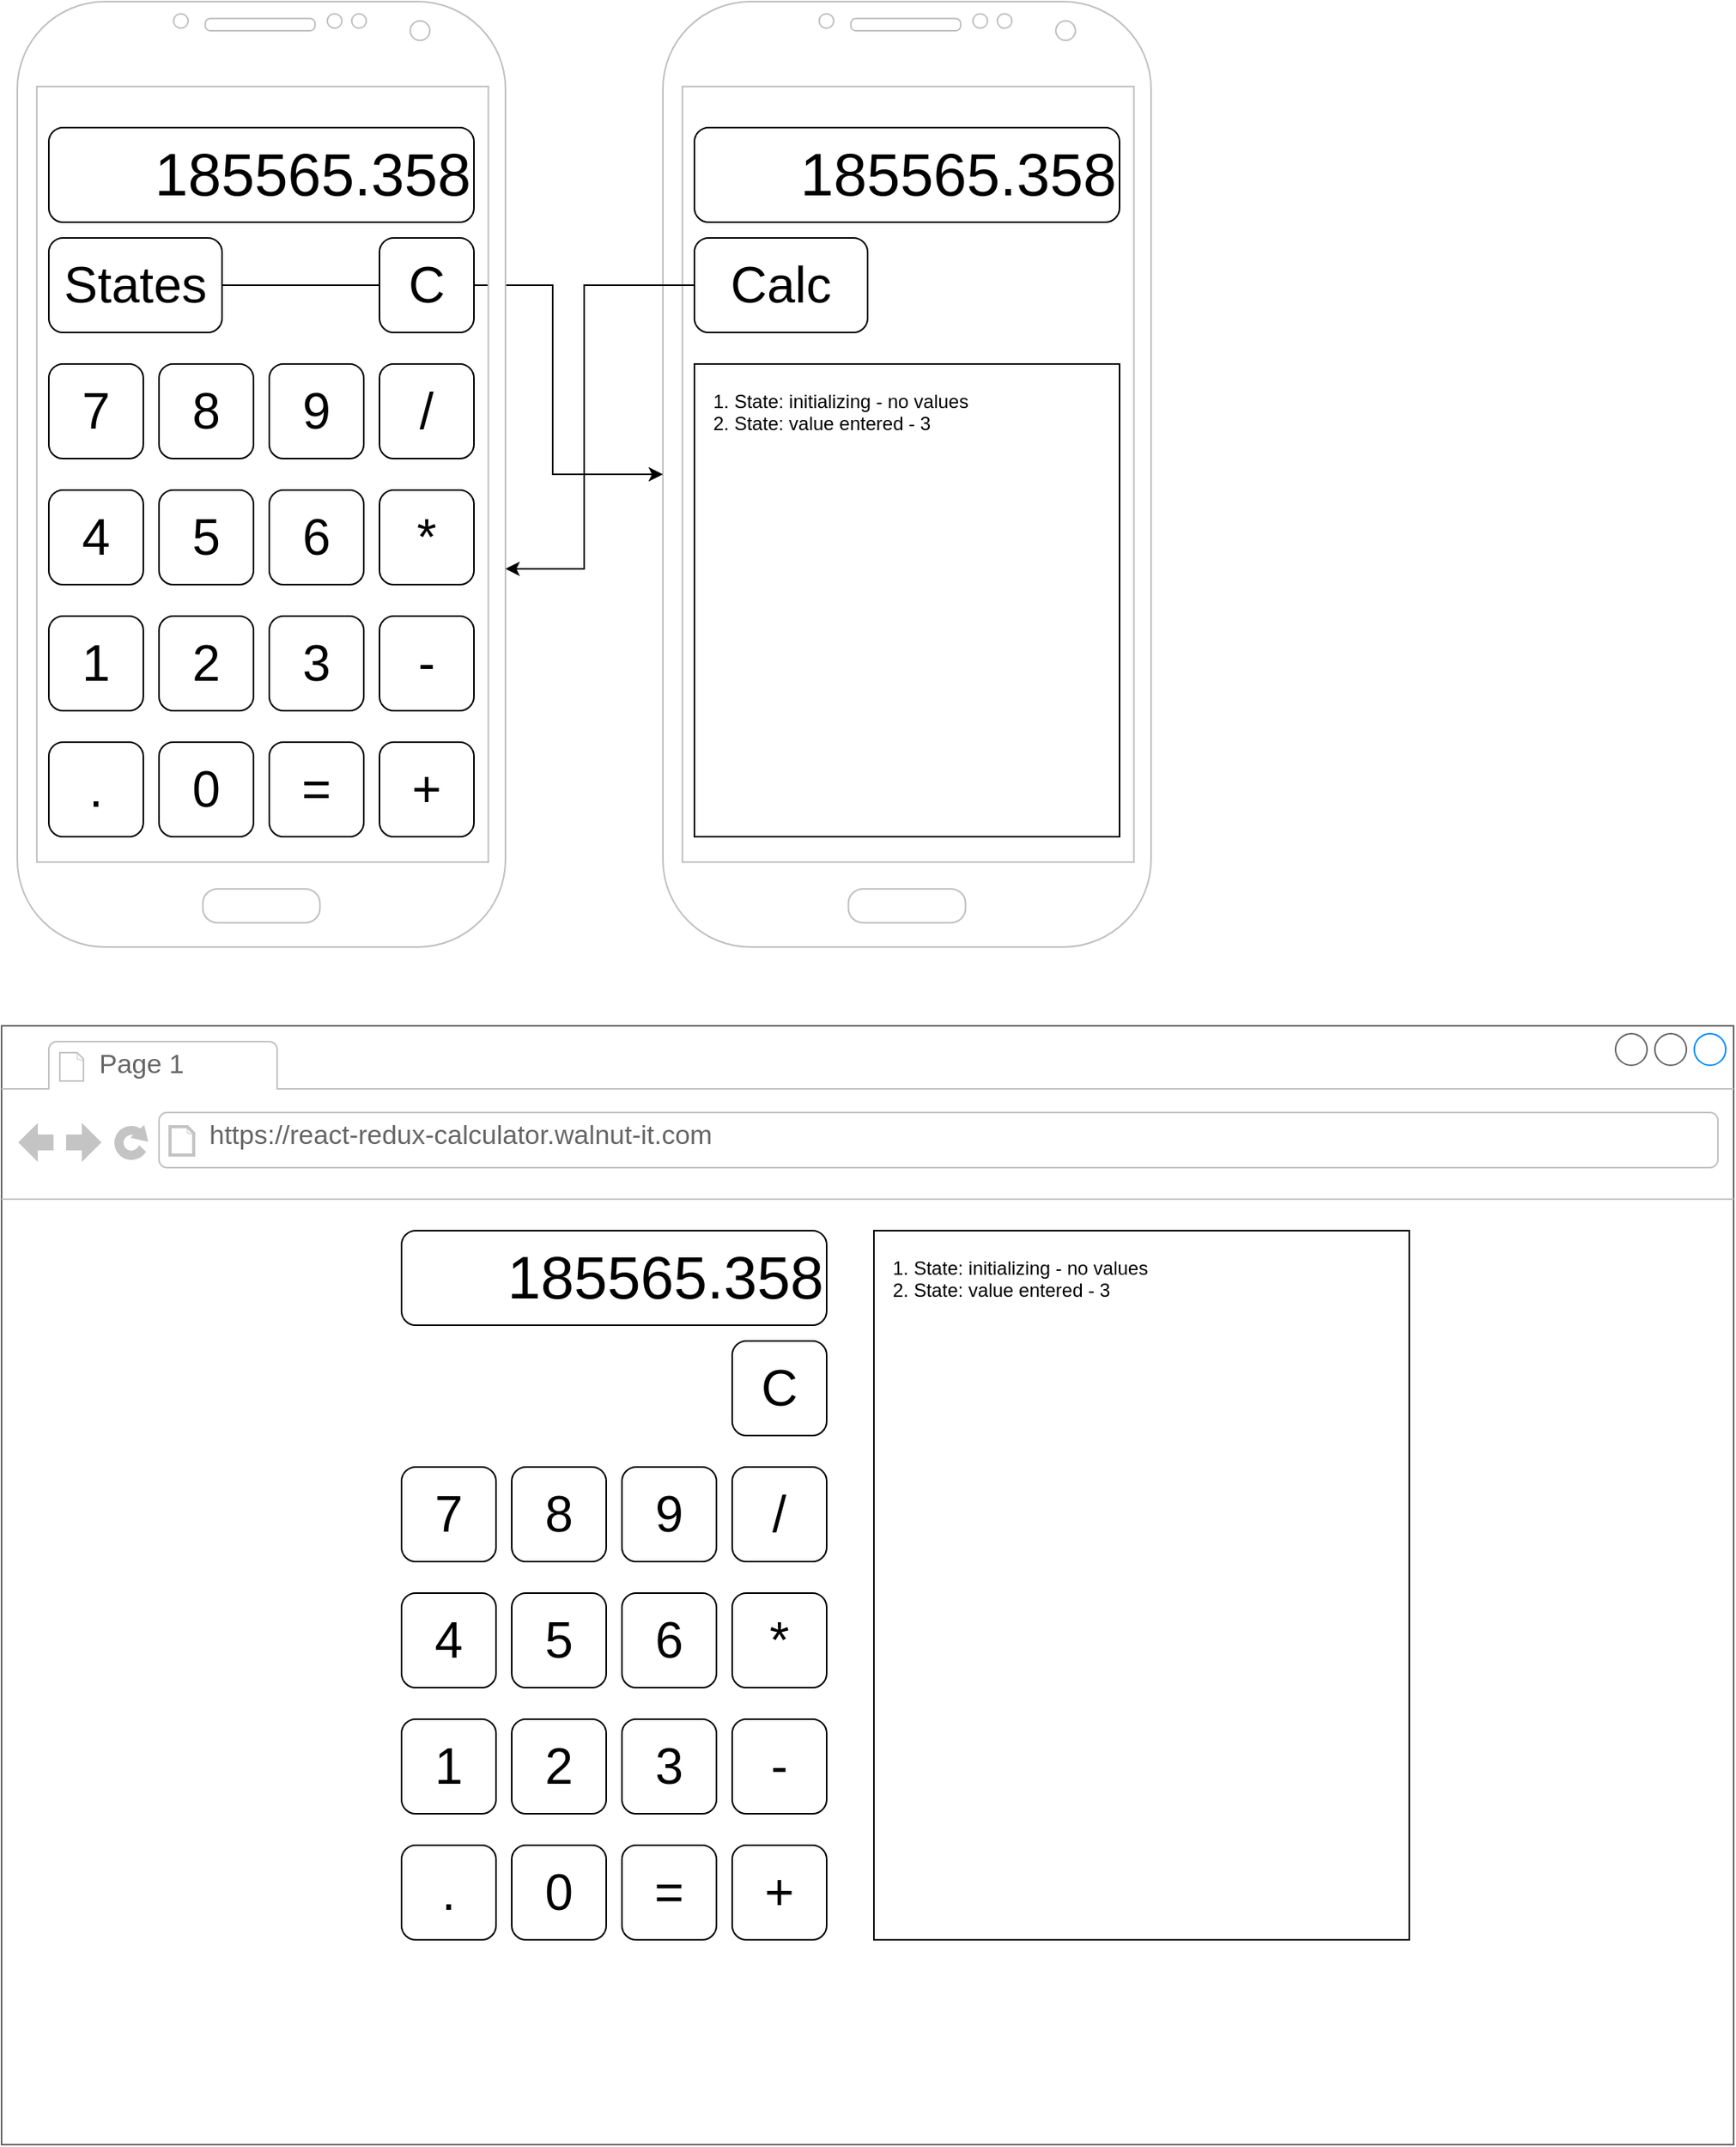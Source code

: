 <mxfile version="13.3.1" type="device"><diagram id="RxMK0D-aT8x-rwjd66EK" name="Page-1"><mxGraphModel dx="1422" dy="814" grid="1" gridSize="10" guides="1" tooltips="1" connect="1" arrows="1" fold="1" page="1" pageScale="1" pageWidth="827" pageHeight="1169" math="0" shadow="0"><root><mxCell id="0"/><mxCell id="1" parent="0"/><mxCell id="AwPsDvOnwNXnYV0_-swZ-23" value="" style="verticalLabelPosition=bottom;verticalAlign=top;html=1;shadow=0;dashed=0;strokeWidth=1;shape=mxgraph.android.phone2;strokeColor=#c0c0c0;" vertex="1" parent="1"><mxGeometry x="580" y="80" width="310" height="600" as="geometry"/></mxCell><mxCell id="AwPsDvOnwNXnYV0_-swZ-43" style="edgeStyle=orthogonalEdgeStyle;rounded=0;orthogonalLoop=1;jettySize=auto;html=1;" edge="1" parent="1" source="AwPsDvOnwNXnYV0_-swZ-22" target="AwPsDvOnwNXnYV0_-swZ-23"><mxGeometry relative="1" as="geometry"><mxPoint x="500" y="320" as="targetPoint"/><Array as="points"><mxPoint x="510" y="260"/><mxPoint x="510" y="380"/></Array></mxGeometry></mxCell><mxCell id="AwPsDvOnwNXnYV0_-swZ-1" value="" style="verticalLabelPosition=bottom;verticalAlign=top;html=1;shadow=0;dashed=0;strokeWidth=1;shape=mxgraph.android.phone2;strokeColor=#c0c0c0;" vertex="1" parent="1"><mxGeometry x="170" y="80" width="310" height="600" as="geometry"/></mxCell><mxCell id="AwPsDvOnwNXnYV0_-swZ-4" value="&lt;font style=&quot;font-size: 38px&quot;&gt;185565.358&lt;/font&gt;" style="rounded=1;whiteSpace=wrap;html=1;align=right;" vertex="1" parent="1"><mxGeometry x="190" y="160" width="270" height="60" as="geometry"/></mxCell><mxCell id="AwPsDvOnwNXnYV0_-swZ-5" value="&lt;font style=&quot;font-size: 32px&quot;&gt;7&lt;/font&gt;" style="rounded=1;whiteSpace=wrap;html=1;" vertex="1" parent="1"><mxGeometry x="190" y="310" width="60" height="60" as="geometry"/></mxCell><mxCell id="AwPsDvOnwNXnYV0_-swZ-6" value="&lt;font style=&quot;font-size: 32px&quot;&gt;8&lt;/font&gt;" style="rounded=1;whiteSpace=wrap;html=1;" vertex="1" parent="1"><mxGeometry x="260" y="310" width="60" height="60" as="geometry"/></mxCell><mxCell id="AwPsDvOnwNXnYV0_-swZ-7" value="&lt;font style=&quot;font-size: 32px&quot;&gt;9&lt;/font&gt;" style="rounded=1;whiteSpace=wrap;html=1;" vertex="1" parent="1"><mxGeometry x="330" y="310" width="60" height="60" as="geometry"/></mxCell><mxCell id="AwPsDvOnwNXnYV0_-swZ-8" value="&lt;font style=&quot;font-size: 32px&quot;&gt;/&lt;/font&gt;" style="rounded=1;whiteSpace=wrap;html=1;" vertex="1" parent="1"><mxGeometry x="400" y="310" width="60" height="60" as="geometry"/></mxCell><mxCell id="AwPsDvOnwNXnYV0_-swZ-9" value="&lt;font style=&quot;font-size: 32px&quot;&gt;4&lt;/font&gt;" style="rounded=1;whiteSpace=wrap;html=1;" vertex="1" parent="1"><mxGeometry x="190" y="390" width="60" height="60" as="geometry"/></mxCell><mxCell id="AwPsDvOnwNXnYV0_-swZ-10" value="&lt;font style=&quot;font-size: 32px&quot;&gt;5&lt;/font&gt;" style="rounded=1;whiteSpace=wrap;html=1;" vertex="1" parent="1"><mxGeometry x="260" y="390" width="60" height="60" as="geometry"/></mxCell><mxCell id="AwPsDvOnwNXnYV0_-swZ-11" value="&lt;font style=&quot;font-size: 32px&quot;&gt;6&lt;/font&gt;" style="rounded=1;whiteSpace=wrap;html=1;" vertex="1" parent="1"><mxGeometry x="330" y="390" width="60" height="60" as="geometry"/></mxCell><mxCell id="AwPsDvOnwNXnYV0_-swZ-12" value="&lt;span style=&quot;font-size: 32px&quot;&gt;*&lt;/span&gt;" style="rounded=1;whiteSpace=wrap;html=1;" vertex="1" parent="1"><mxGeometry x="400" y="390" width="60" height="60" as="geometry"/></mxCell><mxCell id="AwPsDvOnwNXnYV0_-swZ-13" value="&lt;font style=&quot;font-size: 32px&quot;&gt;1&lt;/font&gt;" style="rounded=1;whiteSpace=wrap;html=1;" vertex="1" parent="1"><mxGeometry x="190" y="470" width="60" height="60" as="geometry"/></mxCell><mxCell id="AwPsDvOnwNXnYV0_-swZ-14" value="&lt;font style=&quot;font-size: 32px&quot;&gt;2&lt;/font&gt;" style="rounded=1;whiteSpace=wrap;html=1;" vertex="1" parent="1"><mxGeometry x="260" y="470" width="60" height="60" as="geometry"/></mxCell><mxCell id="AwPsDvOnwNXnYV0_-swZ-15" value="&lt;font style=&quot;font-size: 32px&quot;&gt;3&lt;/font&gt;" style="rounded=1;whiteSpace=wrap;html=1;" vertex="1" parent="1"><mxGeometry x="330" y="470" width="60" height="60" as="geometry"/></mxCell><mxCell id="AwPsDvOnwNXnYV0_-swZ-16" value="&lt;font style=&quot;font-size: 32px&quot;&gt;-&lt;/font&gt;" style="rounded=1;whiteSpace=wrap;html=1;" vertex="1" parent="1"><mxGeometry x="400" y="470" width="60" height="60" as="geometry"/></mxCell><mxCell id="AwPsDvOnwNXnYV0_-swZ-17" value="&lt;font style=&quot;font-size: 32px&quot;&gt;.&lt;/font&gt;" style="rounded=1;whiteSpace=wrap;html=1;" vertex="1" parent="1"><mxGeometry x="190" y="550" width="60" height="60" as="geometry"/></mxCell><mxCell id="AwPsDvOnwNXnYV0_-swZ-18" value="&lt;font style=&quot;font-size: 32px&quot;&gt;0&lt;/font&gt;" style="rounded=1;whiteSpace=wrap;html=1;" vertex="1" parent="1"><mxGeometry x="260" y="550" width="60" height="60" as="geometry"/></mxCell><mxCell id="AwPsDvOnwNXnYV0_-swZ-19" value="&lt;font style=&quot;font-size: 32px&quot;&gt;=&lt;/font&gt;" style="rounded=1;whiteSpace=wrap;html=1;" vertex="1" parent="1"><mxGeometry x="330" y="550" width="60" height="60" as="geometry"/></mxCell><mxCell id="AwPsDvOnwNXnYV0_-swZ-20" value="&lt;font style=&quot;font-size: 32px&quot;&gt;+&lt;/font&gt;" style="rounded=1;whiteSpace=wrap;html=1;" vertex="1" parent="1"><mxGeometry x="400" y="550" width="60" height="60" as="geometry"/></mxCell><mxCell id="AwPsDvOnwNXnYV0_-swZ-21" value="&lt;font style=&quot;font-size: 32px&quot;&gt;C&lt;/font&gt;" style="rounded=1;whiteSpace=wrap;html=1;" vertex="1" parent="1"><mxGeometry x="400" y="230" width="60" height="60" as="geometry"/></mxCell><mxCell id="AwPsDvOnwNXnYV0_-swZ-22" value="&lt;font style=&quot;font-size: 32px&quot;&gt;States&lt;/font&gt;" style="rounded=1;whiteSpace=wrap;html=1;" vertex="1" parent="1"><mxGeometry x="190" y="230" width="110" height="60" as="geometry"/></mxCell><mxCell id="AwPsDvOnwNXnYV0_-swZ-24" value="&lt;font style=&quot;font-size: 38px&quot;&gt;185565.358&lt;/font&gt;" style="rounded=1;whiteSpace=wrap;html=1;align=right;" vertex="1" parent="1"><mxGeometry x="600" y="160" width="270" height="60" as="geometry"/></mxCell><mxCell id="AwPsDvOnwNXnYV0_-swZ-45" style="edgeStyle=orthogonalEdgeStyle;rounded=0;orthogonalLoop=1;jettySize=auto;html=1;exitX=0;exitY=0.5;exitDx=0;exitDy=0;" edge="1" parent="1" source="AwPsDvOnwNXnYV0_-swZ-44" target="AwPsDvOnwNXnYV0_-swZ-1"><mxGeometry relative="1" as="geometry"><Array as="points"><mxPoint x="530" y="260"/><mxPoint x="530" y="440"/></Array></mxGeometry></mxCell><mxCell id="AwPsDvOnwNXnYV0_-swZ-44" value="&lt;font style=&quot;font-size: 32px&quot;&gt;Calc&lt;/font&gt;" style="rounded=1;whiteSpace=wrap;html=1;" vertex="1" parent="1"><mxGeometry x="600" y="230" width="110" height="60" as="geometry"/></mxCell><mxCell id="AwPsDvOnwNXnYV0_-swZ-48" value="" style="rounded=0;whiteSpace=wrap;html=1;align=left;" vertex="1" parent="1"><mxGeometry x="600" y="310" width="270" height="300" as="geometry"/></mxCell><mxCell id="AwPsDvOnwNXnYV0_-swZ-49" value="1. State: initializing - no values&lt;br&gt;2. State: value entered - 3" style="text;html=1;strokeColor=none;fillColor=none;align=left;verticalAlign=top;whiteSpace=wrap;rounded=0;horizontal=1;" vertex="1" parent="1"><mxGeometry x="610" y="320" width="250" height="280" as="geometry"/></mxCell><mxCell id="AwPsDvOnwNXnYV0_-swZ-52" value="" style="strokeWidth=1;shadow=0;dashed=0;align=center;html=1;shape=mxgraph.mockup.containers.browserWindow;rSize=0;strokeColor=#666666;strokeColor2=#008cff;strokeColor3=#c4c4c4;mainText=,;recursiveResize=0;" vertex="1" parent="1"><mxGeometry x="160" y="730" width="1100" height="710" as="geometry"/></mxCell><mxCell id="AwPsDvOnwNXnYV0_-swZ-53" value="Page 1" style="strokeWidth=1;shadow=0;dashed=0;align=center;html=1;shape=mxgraph.mockup.containers.anchor;fontSize=17;fontColor=#666666;align=left;" vertex="1" parent="AwPsDvOnwNXnYV0_-swZ-52"><mxGeometry x="60" y="12" width="110" height="26" as="geometry"/></mxCell><mxCell id="AwPsDvOnwNXnYV0_-swZ-54" value="https://react-redux-calculator.walnut-it.com" style="strokeWidth=1;shadow=0;dashed=0;align=center;html=1;shape=mxgraph.mockup.containers.anchor;rSize=0;fontSize=17;fontColor=#666666;align=left;" vertex="1" parent="AwPsDvOnwNXnYV0_-swZ-52"><mxGeometry x="130" y="60" width="390" height="20" as="geometry"/></mxCell><mxCell id="AwPsDvOnwNXnYV0_-swZ-55" value="&lt;font style=&quot;font-size: 38px&quot;&gt;185565.358&lt;/font&gt;" style="rounded=1;whiteSpace=wrap;html=1;align=right;" vertex="1" parent="AwPsDvOnwNXnYV0_-swZ-52"><mxGeometry x="254" y="130" width="270" height="60" as="geometry"/></mxCell><mxCell id="AwPsDvOnwNXnYV0_-swZ-56" value="&lt;font style=&quot;font-size: 32px&quot;&gt;7&lt;/font&gt;" style="rounded=1;whiteSpace=wrap;html=1;" vertex="1" parent="AwPsDvOnwNXnYV0_-swZ-52"><mxGeometry x="254" y="280" width="60" height="60" as="geometry"/></mxCell><mxCell id="AwPsDvOnwNXnYV0_-swZ-57" value="&lt;font style=&quot;font-size: 32px&quot;&gt;8&lt;/font&gt;" style="rounded=1;whiteSpace=wrap;html=1;" vertex="1" parent="AwPsDvOnwNXnYV0_-swZ-52"><mxGeometry x="324" y="280" width="60" height="60" as="geometry"/></mxCell><mxCell id="AwPsDvOnwNXnYV0_-swZ-58" value="&lt;font style=&quot;font-size: 32px&quot;&gt;9&lt;/font&gt;" style="rounded=1;whiteSpace=wrap;html=1;" vertex="1" parent="AwPsDvOnwNXnYV0_-swZ-52"><mxGeometry x="394" y="280" width="60" height="60" as="geometry"/></mxCell><mxCell id="AwPsDvOnwNXnYV0_-swZ-59" value="&lt;font style=&quot;font-size: 32px&quot;&gt;/&lt;/font&gt;" style="rounded=1;whiteSpace=wrap;html=1;" vertex="1" parent="AwPsDvOnwNXnYV0_-swZ-52"><mxGeometry x="464" y="280" width="60" height="60" as="geometry"/></mxCell><mxCell id="AwPsDvOnwNXnYV0_-swZ-60" value="&lt;font style=&quot;font-size: 32px&quot;&gt;4&lt;/font&gt;" style="rounded=1;whiteSpace=wrap;html=1;" vertex="1" parent="AwPsDvOnwNXnYV0_-swZ-52"><mxGeometry x="254" y="360" width="60" height="60" as="geometry"/></mxCell><mxCell id="AwPsDvOnwNXnYV0_-swZ-61" value="&lt;font style=&quot;font-size: 32px&quot;&gt;5&lt;/font&gt;" style="rounded=1;whiteSpace=wrap;html=1;" vertex="1" parent="AwPsDvOnwNXnYV0_-swZ-52"><mxGeometry x="324" y="360" width="60" height="60" as="geometry"/></mxCell><mxCell id="AwPsDvOnwNXnYV0_-swZ-62" value="&lt;font style=&quot;font-size: 32px&quot;&gt;6&lt;/font&gt;" style="rounded=1;whiteSpace=wrap;html=1;" vertex="1" parent="AwPsDvOnwNXnYV0_-swZ-52"><mxGeometry x="394" y="360" width="60" height="60" as="geometry"/></mxCell><mxCell id="AwPsDvOnwNXnYV0_-swZ-63" value="&lt;span style=&quot;font-size: 32px&quot;&gt;*&lt;/span&gt;" style="rounded=1;whiteSpace=wrap;html=1;" vertex="1" parent="AwPsDvOnwNXnYV0_-swZ-52"><mxGeometry x="464" y="360" width="60" height="60" as="geometry"/></mxCell><mxCell id="AwPsDvOnwNXnYV0_-swZ-64" value="&lt;font style=&quot;font-size: 32px&quot;&gt;1&lt;/font&gt;" style="rounded=1;whiteSpace=wrap;html=1;" vertex="1" parent="AwPsDvOnwNXnYV0_-swZ-52"><mxGeometry x="254" y="440" width="60" height="60" as="geometry"/></mxCell><mxCell id="AwPsDvOnwNXnYV0_-swZ-65" value="&lt;font style=&quot;font-size: 32px&quot;&gt;2&lt;/font&gt;" style="rounded=1;whiteSpace=wrap;html=1;" vertex="1" parent="AwPsDvOnwNXnYV0_-swZ-52"><mxGeometry x="324" y="440" width="60" height="60" as="geometry"/></mxCell><mxCell id="AwPsDvOnwNXnYV0_-swZ-66" value="&lt;font style=&quot;font-size: 32px&quot;&gt;3&lt;/font&gt;" style="rounded=1;whiteSpace=wrap;html=1;" vertex="1" parent="AwPsDvOnwNXnYV0_-swZ-52"><mxGeometry x="394" y="440" width="60" height="60" as="geometry"/></mxCell><mxCell id="AwPsDvOnwNXnYV0_-swZ-67" value="&lt;font style=&quot;font-size: 32px&quot;&gt;-&lt;/font&gt;" style="rounded=1;whiteSpace=wrap;html=1;" vertex="1" parent="AwPsDvOnwNXnYV0_-swZ-52"><mxGeometry x="464" y="440" width="60" height="60" as="geometry"/></mxCell><mxCell id="AwPsDvOnwNXnYV0_-swZ-68" value="&lt;font style=&quot;font-size: 32px&quot;&gt;.&lt;/font&gt;" style="rounded=1;whiteSpace=wrap;html=1;" vertex="1" parent="AwPsDvOnwNXnYV0_-swZ-52"><mxGeometry x="254" y="520" width="60" height="60" as="geometry"/></mxCell><mxCell id="AwPsDvOnwNXnYV0_-swZ-69" value="&lt;font style=&quot;font-size: 32px&quot;&gt;0&lt;/font&gt;" style="rounded=1;whiteSpace=wrap;html=1;" vertex="1" parent="AwPsDvOnwNXnYV0_-swZ-52"><mxGeometry x="324" y="520" width="60" height="60" as="geometry"/></mxCell><mxCell id="AwPsDvOnwNXnYV0_-swZ-70" value="&lt;font style=&quot;font-size: 32px&quot;&gt;=&lt;/font&gt;" style="rounded=1;whiteSpace=wrap;html=1;" vertex="1" parent="AwPsDvOnwNXnYV0_-swZ-52"><mxGeometry x="394" y="520" width="60" height="60" as="geometry"/></mxCell><mxCell id="AwPsDvOnwNXnYV0_-swZ-71" value="&lt;font style=&quot;font-size: 32px&quot;&gt;+&lt;/font&gt;" style="rounded=1;whiteSpace=wrap;html=1;" vertex="1" parent="AwPsDvOnwNXnYV0_-swZ-52"><mxGeometry x="464" y="520" width="60" height="60" as="geometry"/></mxCell><mxCell id="AwPsDvOnwNXnYV0_-swZ-72" value="&lt;font style=&quot;font-size: 32px&quot;&gt;C&lt;/font&gt;" style="rounded=1;whiteSpace=wrap;html=1;" vertex="1" parent="AwPsDvOnwNXnYV0_-swZ-52"><mxGeometry x="464" y="200" width="60" height="60" as="geometry"/></mxCell><mxCell id="AwPsDvOnwNXnYV0_-swZ-74" value="" style="rounded=0;whiteSpace=wrap;html=1;align=left;" vertex="1" parent="AwPsDvOnwNXnYV0_-swZ-52"><mxGeometry x="554" y="130" width="340" height="450" as="geometry"/></mxCell><mxCell id="AwPsDvOnwNXnYV0_-swZ-75" value="1. State: initializing - no values&lt;br&gt;2. State: value entered - 3" style="text;html=1;strokeColor=none;fillColor=none;align=left;verticalAlign=top;whiteSpace=wrap;rounded=0;horizontal=1;" vertex="1" parent="AwPsDvOnwNXnYV0_-swZ-52"><mxGeometry x="564" y="140" width="250" height="280" as="geometry"/></mxCell></root></mxGraphModel></diagram></mxfile>